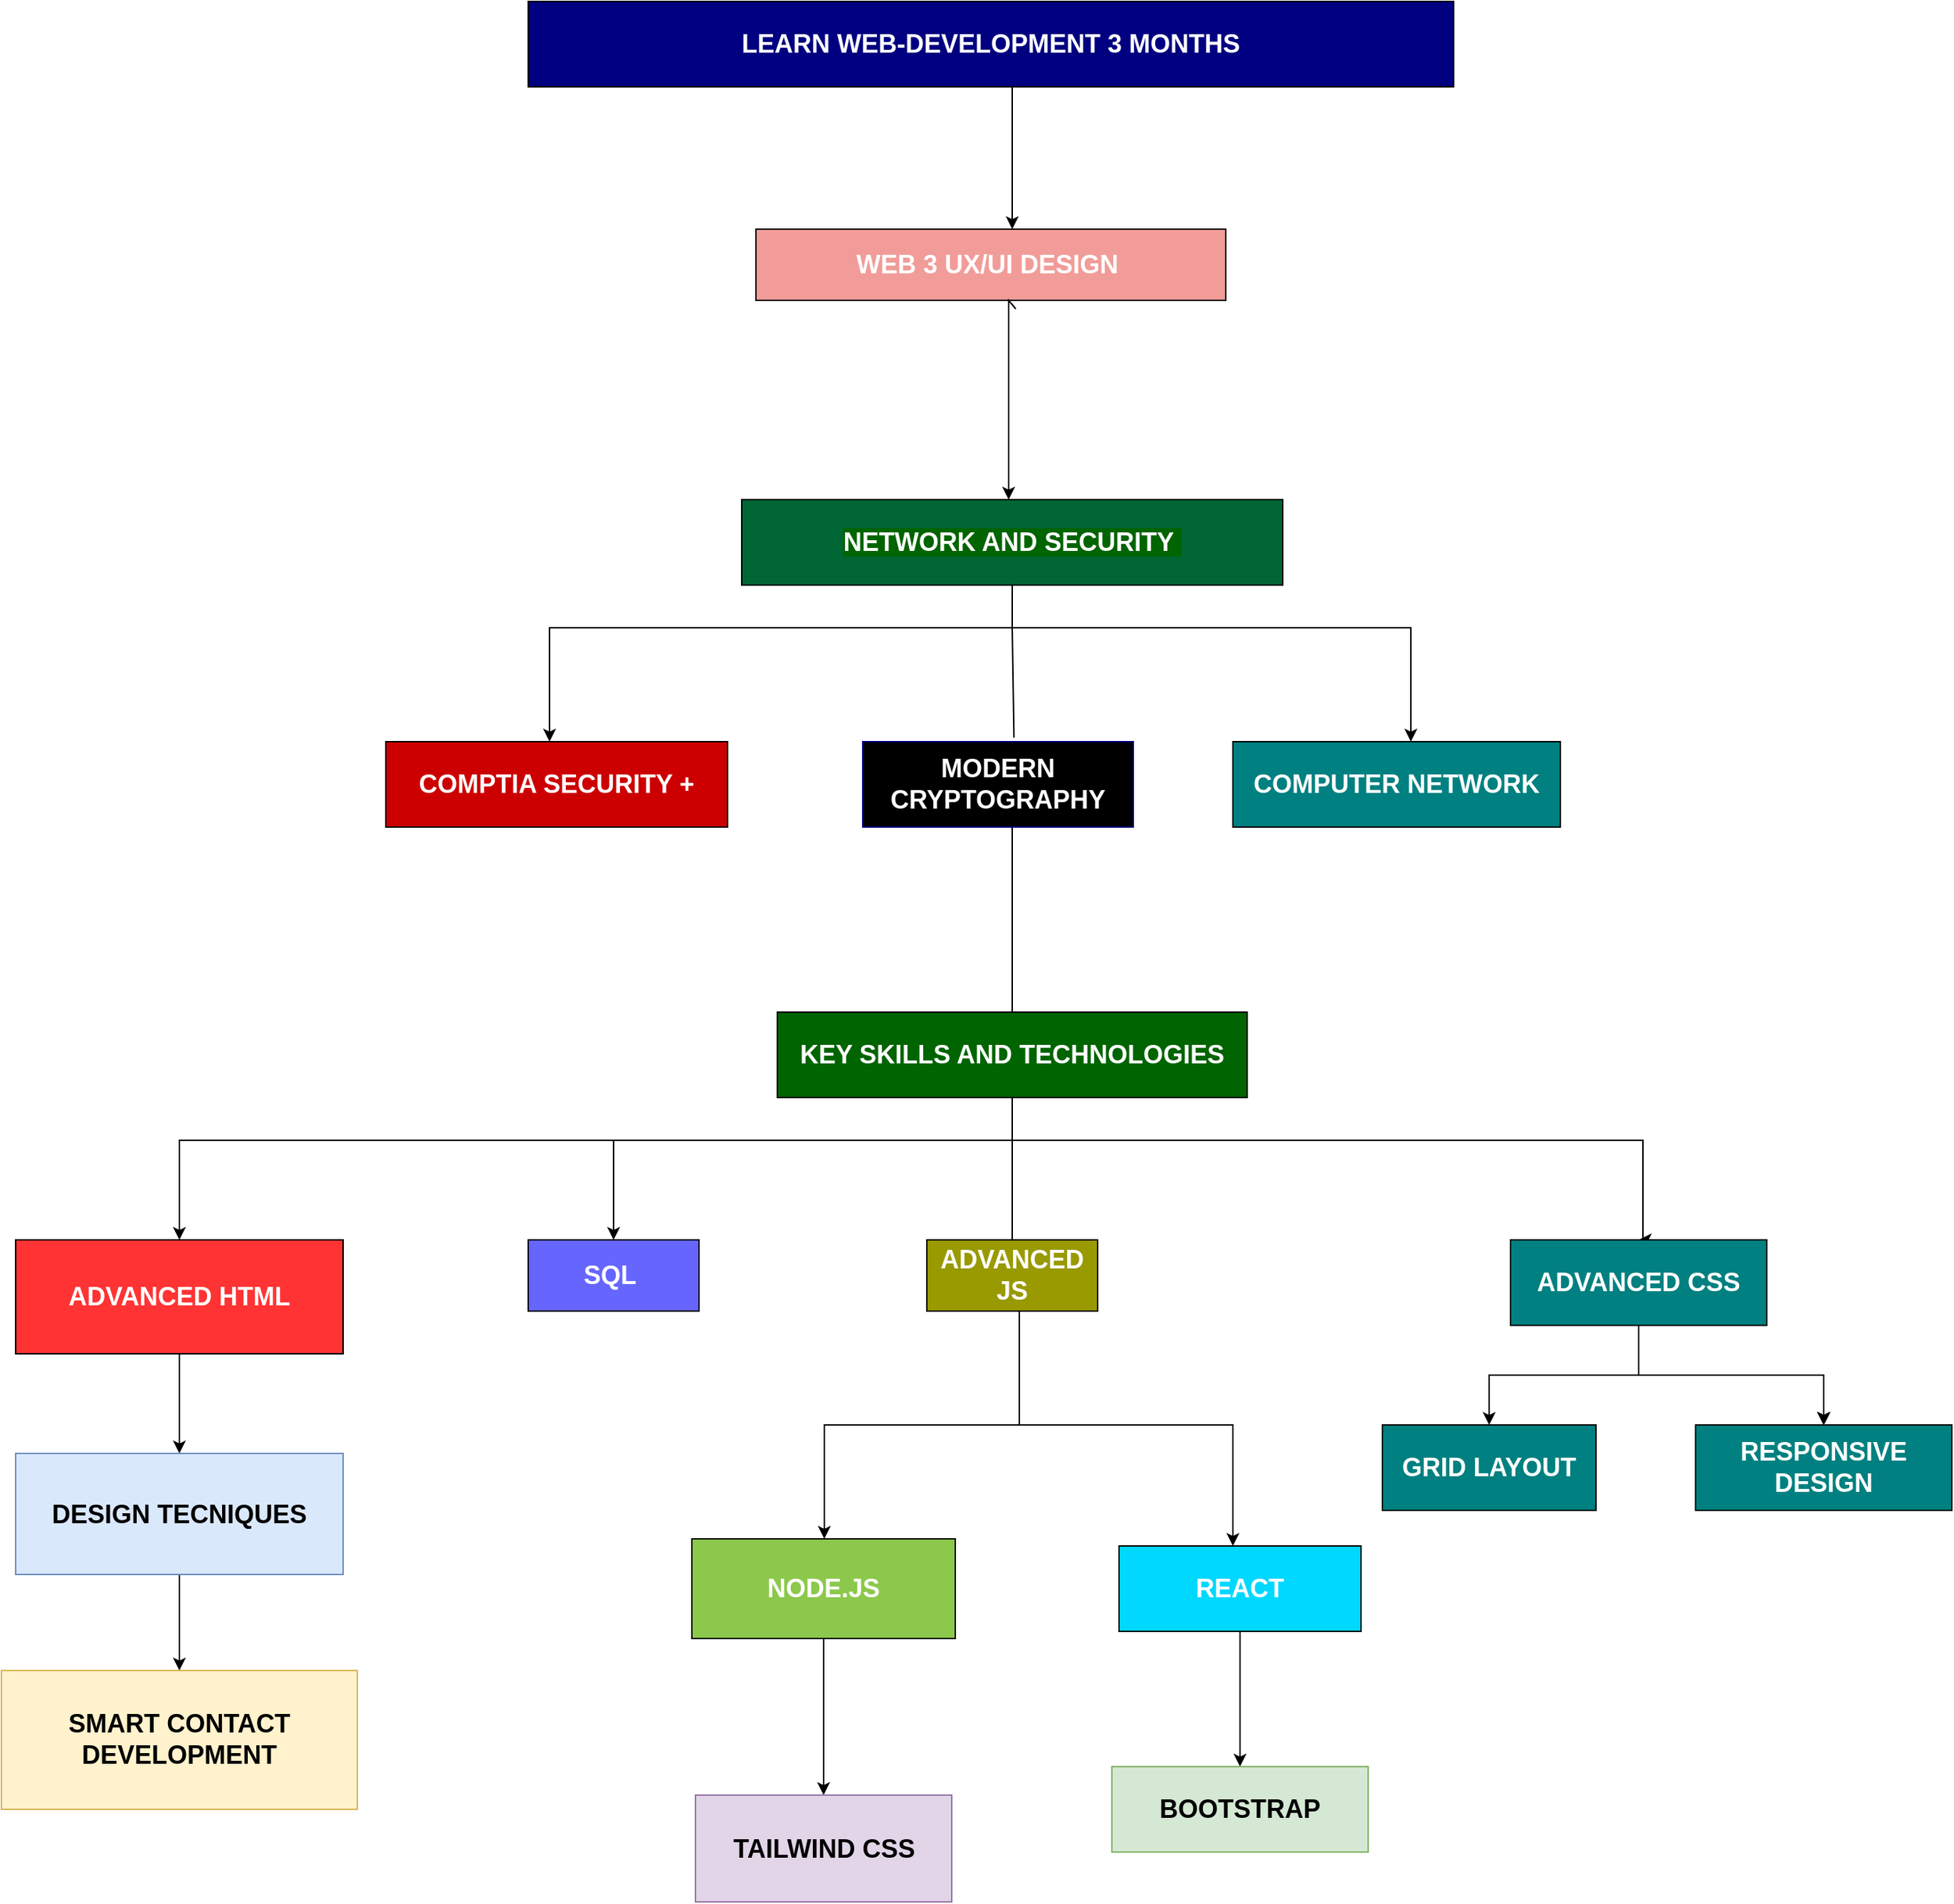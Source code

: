 <mxfile version="22.1.5" type="github">
  <diagram name="Page-1" id="ptgx6MRMU3JIALGFSwDf">
    <mxGraphModel dx="3585" dy="1835" grid="1" gridSize="10" guides="1" tooltips="1" connect="1" arrows="1" fold="1" page="1" pageScale="1" pageWidth="850" pageHeight="1100" math="0" shadow="0">
      <root>
        <mxCell id="0" />
        <mxCell id="1" parent="0" />
        <mxCell id="2ljxNgmDqB6YfOjgcQZT-61" value="" style="edgeStyle=orthogonalEdgeStyle;rounded=0;orthogonalLoop=1;jettySize=auto;html=1;" parent="1" source="2ljxNgmDqB6YfOjgcQZT-1" target="2ljxNgmDqB6YfOjgcQZT-49" edge="1">
          <mxGeometry relative="1" as="geometry">
            <Array as="points">
              <mxPoint x="880" y="150" />
              <mxPoint x="880" y="150" />
            </Array>
          </mxGeometry>
        </mxCell>
        <mxCell id="2ljxNgmDqB6YfOjgcQZT-1" value="&lt;h2&gt;&lt;b&gt;&lt;font color=&quot;#ffffff&quot;&gt;LEARN WEB-DEVELOPMENT 3 MONTHS&lt;/font&gt;&lt;/b&gt;&lt;/h2&gt;" style="rounded=0;whiteSpace=wrap;html=1;fillColor=#000080;" parent="1" vertex="1">
          <mxGeometry x="540" y="50" width="650" height="60" as="geometry" />
        </mxCell>
        <mxCell id="2ljxNgmDqB6YfOjgcQZT-6" value="" style="edgeStyle=orthogonalEdgeStyle;rounded=0;orthogonalLoop=1;jettySize=auto;html=1;exitX=0.5;exitY=1;exitDx=0;exitDy=0;entryX=0.5;entryY=0;entryDx=0;entryDy=0;" parent="1" source="2ljxNgmDqB6YfOjgcQZT-3" target="2ljxNgmDqB6YfOjgcQZT-5" edge="1">
          <mxGeometry relative="1" as="geometry">
            <mxPoint x="885" y="840.0" as="sourcePoint" />
            <mxPoint x="300" y="830" as="targetPoint" />
            <Array as="points">
              <mxPoint x="880" y="850" />
              <mxPoint x="295" y="850" />
            </Array>
          </mxGeometry>
        </mxCell>
        <mxCell id="2ljxNgmDqB6YfOjgcQZT-15" style="edgeStyle=orthogonalEdgeStyle;rounded=0;orthogonalLoop=1;jettySize=auto;html=1;entryX=0.5;entryY=0;entryDx=0;entryDy=0;" parent="1" target="2ljxNgmDqB6YfOjgcQZT-8" edge="1">
          <mxGeometry relative="1" as="geometry">
            <mxPoint x="1319" y="890" as="targetPoint" />
            <mxPoint x="850" y="820" as="sourcePoint" />
            <Array as="points">
              <mxPoint x="880" y="820" />
              <mxPoint x="880" y="850" />
              <mxPoint x="1323" y="850" />
              <mxPoint x="1323" y="920" />
            </Array>
          </mxGeometry>
        </mxCell>
        <mxCell id="2ljxNgmDqB6YfOjgcQZT-3" value="&lt;h2&gt;&lt;b&gt;&lt;font color=&quot;#ffffff&quot;&gt;KEY SKILLS AND TECHNOLOGIES&lt;/font&gt;&lt;/b&gt;&lt;/h2&gt;" style="rounded=0;whiteSpace=wrap;html=1;fillColor=#006400;" parent="1" vertex="1">
          <mxGeometry x="715" y="760" width="330" height="60" as="geometry" />
        </mxCell>
        <mxCell id="Xf_xQN7SUd8G-yfiMLFL-4" value="" style="edgeStyle=orthogonalEdgeStyle;rounded=0;orthogonalLoop=1;jettySize=auto;html=1;" edge="1" parent="1" source="2ljxNgmDqB6YfOjgcQZT-5" target="Xf_xQN7SUd8G-yfiMLFL-3">
          <mxGeometry relative="1" as="geometry" />
        </mxCell>
        <mxCell id="2ljxNgmDqB6YfOjgcQZT-5" value="&lt;h2&gt;&lt;font color=&quot;#ffffff&quot;&gt;ADVANCED HTML&lt;/font&gt;&lt;/h2&gt;" style="whiteSpace=wrap;html=1;rounded=0;fillColor=#FF3333;" parent="1" vertex="1">
          <mxGeometry x="180" y="920" width="230" height="80" as="geometry" />
        </mxCell>
        <mxCell id="Xf_xQN7SUd8G-yfiMLFL-6" value="" style="edgeStyle=orthogonalEdgeStyle;rounded=0;orthogonalLoop=1;jettySize=auto;html=1;" edge="1" parent="1" source="2ljxNgmDqB6YfOjgcQZT-8" target="Xf_xQN7SUd8G-yfiMLFL-5">
          <mxGeometry relative="1" as="geometry" />
        </mxCell>
        <mxCell id="Xf_xQN7SUd8G-yfiMLFL-7" value="" style="edgeStyle=orthogonalEdgeStyle;rounded=0;orthogonalLoop=1;jettySize=auto;html=1;" edge="1" parent="1" source="2ljxNgmDqB6YfOjgcQZT-8" target="Xf_xQN7SUd8G-yfiMLFL-5">
          <mxGeometry relative="1" as="geometry" />
        </mxCell>
        <mxCell id="Xf_xQN7SUd8G-yfiMLFL-8" value="" style="edgeStyle=orthogonalEdgeStyle;rounded=0;orthogonalLoop=1;jettySize=auto;html=1;" edge="1" parent="1" source="2ljxNgmDqB6YfOjgcQZT-8" target="Xf_xQN7SUd8G-yfiMLFL-5">
          <mxGeometry relative="1" as="geometry" />
        </mxCell>
        <mxCell id="Xf_xQN7SUd8G-yfiMLFL-11" value="" style="edgeStyle=orthogonalEdgeStyle;rounded=0;orthogonalLoop=1;jettySize=auto;html=1;" edge="1" parent="1" source="2ljxNgmDqB6YfOjgcQZT-8" target="Xf_xQN7SUd8G-yfiMLFL-5">
          <mxGeometry relative="1" as="geometry" />
        </mxCell>
        <mxCell id="Xf_xQN7SUd8G-yfiMLFL-12" value="" style="edgeStyle=orthogonalEdgeStyle;rounded=0;orthogonalLoop=1;jettySize=auto;html=1;" edge="1" parent="1" source="2ljxNgmDqB6YfOjgcQZT-8" target="Xf_xQN7SUd8G-yfiMLFL-5">
          <mxGeometry relative="1" as="geometry" />
        </mxCell>
        <mxCell id="Xf_xQN7SUd8G-yfiMLFL-14" value="" style="edgeStyle=orthogonalEdgeStyle;rounded=0;orthogonalLoop=1;jettySize=auto;html=1;" edge="1" parent="1" source="2ljxNgmDqB6YfOjgcQZT-8" target="Xf_xQN7SUd8G-yfiMLFL-13">
          <mxGeometry relative="1" as="geometry" />
        </mxCell>
        <mxCell id="2ljxNgmDqB6YfOjgcQZT-8" value="&lt;h2&gt;&lt;b&gt;&lt;font color=&quot;#ffffff&quot;&gt;ADVANCED CSS&lt;/font&gt;&lt;/b&gt;&lt;/h2&gt;" style="rounded=0;whiteSpace=wrap;html=1;fillColor=#008080;" parent="1" vertex="1">
          <mxGeometry x="1230" y="920" width="180" height="60" as="geometry" />
        </mxCell>
        <mxCell id="2ljxNgmDqB6YfOjgcQZT-21" value="" style="edgeStyle=orthogonalEdgeStyle;rounded=0;orthogonalLoop=1;jettySize=auto;html=1;" parent="1" source="2ljxNgmDqB6YfOjgcQZT-11" target="2ljxNgmDqB6YfOjgcQZT-20" edge="1">
          <mxGeometry relative="1" as="geometry">
            <Array as="points">
              <mxPoint x="885" y="1050" />
              <mxPoint x="748" y="1050" />
            </Array>
          </mxGeometry>
        </mxCell>
        <mxCell id="2ljxNgmDqB6YfOjgcQZT-26" value="" style="edgeStyle=orthogonalEdgeStyle;rounded=0;orthogonalLoop=1;jettySize=auto;html=1;" parent="1" source="2ljxNgmDqB6YfOjgcQZT-11" target="2ljxNgmDqB6YfOjgcQZT-25" edge="1">
          <mxGeometry relative="1" as="geometry">
            <Array as="points">
              <mxPoint x="885" y="1050" />
              <mxPoint x="1035" y="1050" />
            </Array>
          </mxGeometry>
        </mxCell>
        <mxCell id="2ljxNgmDqB6YfOjgcQZT-11" value="&lt;h2&gt;&lt;font color=&quot;#ffffff&quot;&gt;ADVANCED JS&lt;/font&gt;&lt;/h2&gt;" style="rounded=0;whiteSpace=wrap;html=1;fillColor=#999900;" parent="1" vertex="1">
          <mxGeometry x="820" y="920" width="120" height="50" as="geometry" />
        </mxCell>
        <mxCell id="Xf_xQN7SUd8G-yfiMLFL-22" value="" style="edgeStyle=orthogonalEdgeStyle;rounded=0;orthogonalLoop=1;jettySize=auto;html=1;" edge="1" parent="1" source="2ljxNgmDqB6YfOjgcQZT-20" target="Xf_xQN7SUd8G-yfiMLFL-21">
          <mxGeometry relative="1" as="geometry" />
        </mxCell>
        <mxCell id="2ljxNgmDqB6YfOjgcQZT-20" value="&lt;h2&gt;&lt;b&gt;&lt;font color=&quot;#ffffff&quot;&gt;NODE.JS&lt;/font&gt;&lt;/b&gt;&lt;/h2&gt;" style="whiteSpace=wrap;html=1;rounded=0;fillColor=#8CC84B;" parent="1" vertex="1">
          <mxGeometry x="655" y="1130" width="185" height="70" as="geometry" />
        </mxCell>
        <mxCell id="Xf_xQN7SUd8G-yfiMLFL-19" value="" style="edgeStyle=orthogonalEdgeStyle;rounded=0;orthogonalLoop=1;jettySize=auto;html=1;" edge="1" parent="1" source="2ljxNgmDqB6YfOjgcQZT-25" target="Xf_xQN7SUd8G-yfiMLFL-18">
          <mxGeometry relative="1" as="geometry" />
        </mxCell>
        <mxCell id="2ljxNgmDqB6YfOjgcQZT-25" value="&lt;h2&gt;&lt;b&gt;&lt;font color=&quot;#ffffff&quot;&gt;REACT&lt;/font&gt;&lt;/b&gt;&lt;/h2&gt;" style="whiteSpace=wrap;html=1;rounded=0;fillColor=#00D8FF;" parent="1" vertex="1">
          <mxGeometry x="955" y="1135" width="170" height="60" as="geometry" />
        </mxCell>
        <mxCell id="2ljxNgmDqB6YfOjgcQZT-32" value="" style="edgeStyle=orthogonalEdgeStyle;rounded=0;orthogonalLoop=1;jettySize=auto;html=1;exitX=0.455;exitY=0;exitDx=0;exitDy=0;exitPerimeter=0;" parent="1" source="2ljxNgmDqB6YfOjgcQZT-28" edge="1">
          <mxGeometry relative="1" as="geometry">
            <mxPoint x="555" y="570" as="targetPoint" />
            <Array as="points">
              <mxPoint x="880" y="400" />
              <mxPoint x="880" y="490" />
              <mxPoint x="555" y="490" />
            </Array>
          </mxGeometry>
        </mxCell>
        <mxCell id="2ljxNgmDqB6YfOjgcQZT-39" style="edgeStyle=orthogonalEdgeStyle;rounded=0;orthogonalLoop=1;jettySize=auto;html=1;entryX=0.5;entryY=0;entryDx=0;entryDy=0;" parent="1" edge="1">
          <mxGeometry relative="1" as="geometry">
            <mxPoint x="1160" y="570" as="targetPoint" />
            <Array as="points">
              <mxPoint x="880" y="460" />
              <mxPoint x="880" y="490" />
              <mxPoint x="1160" y="490" />
            </Array>
            <mxPoint x="890" y="460" as="sourcePoint" />
          </mxGeometry>
        </mxCell>
        <mxCell id="2ljxNgmDqB6YfOjgcQZT-28" value="&lt;h2&gt;&lt;b style=&quot;background-color: rgb(0, 100, 0);&quot;&gt;&lt;font color=&quot;#ffffff&quot;&gt;NETWORK AND SECURITY&amp;nbsp;&lt;/font&gt;&lt;/b&gt;&lt;/h2&gt;" style="whiteSpace=wrap;html=1;rounded=0;fillColor=#006633;" parent="1" vertex="1">
          <mxGeometry x="690" y="400" width="380" height="60" as="geometry" />
        </mxCell>
        <mxCell id="2ljxNgmDqB6YfOjgcQZT-31" value="&lt;h2&gt;&lt;b&gt;&lt;font color=&quot;#ffffff&quot;&gt;COMPTIA SECURITY +&lt;/font&gt;&lt;/b&gt;&lt;/h2&gt;" style="whiteSpace=wrap;html=1;rounded=0;fillColor=#CC0000;" parent="1" vertex="1">
          <mxGeometry x="440" y="570" width="240" height="60" as="geometry" />
        </mxCell>
        <mxCell id="2ljxNgmDqB6YfOjgcQZT-33" value="&lt;h2&gt;&lt;b&gt;&lt;font color=&quot;#ffffff&quot;&gt;COMPUTER NETWORK&lt;/font&gt;&lt;/b&gt;&lt;/h2&gt;" style="whiteSpace=wrap;html=1;rounded=0;fillColor=#008080;" parent="1" vertex="1">
          <mxGeometry x="1035" y="570" width="230" height="60" as="geometry" />
        </mxCell>
        <mxCell id="2ljxNgmDqB6YfOjgcQZT-48" value="" style="endArrow=none;html=1;rounded=0;exitX=0.5;exitY=0;exitDx=0;exitDy=0;" parent="1" source="2ljxNgmDqB6YfOjgcQZT-3" edge="1">
          <mxGeometry width="50" height="50" relative="1" as="geometry">
            <mxPoint x="881" y="750" as="sourcePoint" />
            <mxPoint x="880" y="620" as="targetPoint" />
          </mxGeometry>
        </mxCell>
        <mxCell id="2ljxNgmDqB6YfOjgcQZT-49" value="&lt;h2&gt;&lt;b&gt;&lt;font color=&quot;#ffffff&quot;&gt;WEB 3 UX/UI DESIGN&amp;nbsp;&lt;/font&gt;&lt;/b&gt;&lt;/h2&gt;" style="rounded=0;whiteSpace=wrap;html=1;fillColor=#F19C99;" parent="1" vertex="1">
          <mxGeometry x="700" y="210" width="330" height="50" as="geometry" />
        </mxCell>
        <mxCell id="2ljxNgmDqB6YfOjgcQZT-50" value="&lt;h2&gt;&lt;b&gt;&lt;font color=&quot;#ffffff&quot;&gt;MODERN CRYPTOGRAPHY&lt;/font&gt;&lt;/b&gt;&lt;/h2&gt;" style="rounded=0;whiteSpace=wrap;html=1;fillColor=#;strokeColor=#000080;" parent="1" vertex="1">
          <mxGeometry x="775" y="570" width="190" height="60" as="geometry" />
        </mxCell>
        <mxCell id="2ljxNgmDqB6YfOjgcQZT-55" value="" style="endArrow=none;html=1;rounded=0;exitX=0.559;exitY=-0.047;exitDx=0;exitDy=0;exitPerimeter=0;" parent="1" source="2ljxNgmDqB6YfOjgcQZT-50" edge="1">
          <mxGeometry width="50" height="50" relative="1" as="geometry">
            <mxPoint x="880" y="550" as="sourcePoint" />
            <mxPoint x="880" y="490" as="targetPoint" />
          </mxGeometry>
        </mxCell>
        <mxCell id="2ljxNgmDqB6YfOjgcQZT-60" value="" style="endArrow=classic;html=1;rounded=0;exitX=0.5;exitY=1;exitDx=0;exitDy=0;" parent="1" edge="1">
          <mxGeometry width="50" height="50" relative="1" as="geometry">
            <mxPoint x="882.51" y="266" as="sourcePoint" />
            <mxPoint x="877.49" y="400" as="targetPoint" />
            <Array as="points">
              <mxPoint x="877.49" y="260" />
            </Array>
          </mxGeometry>
        </mxCell>
        <mxCell id="2ljxNgmDqB6YfOjgcQZT-63" value="&lt;h2&gt;&lt;font color=&quot;#ffffff&quot;&gt;SQL&amp;nbsp;&lt;/font&gt;&lt;/h2&gt;" style="rounded=0;whiteSpace=wrap;html=1;fillColor=#6666FF;" parent="1" vertex="1">
          <mxGeometry x="540" y="920" width="120" height="50" as="geometry" />
        </mxCell>
        <mxCell id="2ljxNgmDqB6YfOjgcQZT-66" value="" style="endArrow=classic;html=1;rounded=0;" parent="1" edge="1">
          <mxGeometry width="50" height="50" relative="1" as="geometry">
            <mxPoint x="600" y="850" as="sourcePoint" />
            <mxPoint x="600" y="920" as="targetPoint" />
          </mxGeometry>
        </mxCell>
        <mxCell id="2ljxNgmDqB6YfOjgcQZT-71" value="" style="endArrow=none;html=1;rounded=0;exitX=0.5;exitY=0;exitDx=0;exitDy=0;" parent="1" source="2ljxNgmDqB6YfOjgcQZT-11" edge="1">
          <mxGeometry width="50" height="50" relative="1" as="geometry">
            <mxPoint x="1170" y="810" as="sourcePoint" />
            <mxPoint x="880" y="850" as="targetPoint" />
          </mxGeometry>
        </mxCell>
        <mxCell id="Xf_xQN7SUd8G-yfiMLFL-17" value="" style="edgeStyle=orthogonalEdgeStyle;rounded=0;orthogonalLoop=1;jettySize=auto;html=1;" edge="1" parent="1" source="Xf_xQN7SUd8G-yfiMLFL-3" target="Xf_xQN7SUd8G-yfiMLFL-16">
          <mxGeometry relative="1" as="geometry" />
        </mxCell>
        <mxCell id="Xf_xQN7SUd8G-yfiMLFL-3" value="&lt;h2&gt;DESIGN TECNIQUES&lt;/h2&gt;" style="whiteSpace=wrap;html=1;fillColor=#dae8fc;rounded=0;strokeColor=#6c8ebf;" vertex="1" parent="1">
          <mxGeometry x="180" y="1070" width="230" height="85" as="geometry" />
        </mxCell>
        <mxCell id="Xf_xQN7SUd8G-yfiMLFL-5" value="&lt;h2&gt;&lt;font color=&quot;#ffffff&quot;&gt;RESPONSIVE DESIGN&lt;/font&gt;&lt;/h2&gt;" style="rounded=0;whiteSpace=wrap;html=1;fillColor=#008080;" vertex="1" parent="1">
          <mxGeometry x="1360" y="1050" width="180" height="60" as="geometry" />
        </mxCell>
        <mxCell id="Xf_xQN7SUd8G-yfiMLFL-13" value="&lt;h2&gt;&lt;font color=&quot;#ffffff&quot;&gt;GRID LAYOUT&lt;/font&gt;&lt;/h2&gt;" style="whiteSpace=wrap;html=1;fillColor=#008080;rounded=0;" vertex="1" parent="1">
          <mxGeometry x="1140" y="1050" width="150" height="60" as="geometry" />
        </mxCell>
        <mxCell id="Xf_xQN7SUd8G-yfiMLFL-15" style="edgeStyle=orthogonalEdgeStyle;rounded=0;orthogonalLoop=1;jettySize=auto;html=1;exitX=0.5;exitY=1;exitDx=0;exitDy=0;" edge="1" parent="1" source="Xf_xQN7SUd8G-yfiMLFL-5" target="Xf_xQN7SUd8G-yfiMLFL-5">
          <mxGeometry relative="1" as="geometry" />
        </mxCell>
        <mxCell id="Xf_xQN7SUd8G-yfiMLFL-16" value="&lt;h2&gt;&lt;b&gt;SMART CONTACT DEVELOPMENT&lt;/b&gt;&lt;/h2&gt;" style="whiteSpace=wrap;html=1;fillColor=#fff2cc;strokeColor=#d6b656;rounded=0;" vertex="1" parent="1">
          <mxGeometry x="170" y="1222.5" width="250" height="97.5" as="geometry" />
        </mxCell>
        <mxCell id="Xf_xQN7SUd8G-yfiMLFL-18" value="&lt;h2&gt;&lt;b&gt;BOOTSTRAP&lt;/b&gt;&lt;/h2&gt;" style="whiteSpace=wrap;html=1;fillColor=#d5e8d4;rounded=0;strokeColor=#82b366;" vertex="1" parent="1">
          <mxGeometry x="950" y="1290" width="180" height="60" as="geometry" />
        </mxCell>
        <mxCell id="Xf_xQN7SUd8G-yfiMLFL-21" value="&lt;h2&gt;&lt;b&gt;TAILWIND CSS&lt;/b&gt;&lt;/h2&gt;" style="whiteSpace=wrap;html=1;fillColor=#e1d5e7;rounded=0;strokeColor=#9673a6;" vertex="1" parent="1">
          <mxGeometry x="657.5" y="1310" width="180" height="75" as="geometry" />
        </mxCell>
      </root>
    </mxGraphModel>
  </diagram>
</mxfile>
